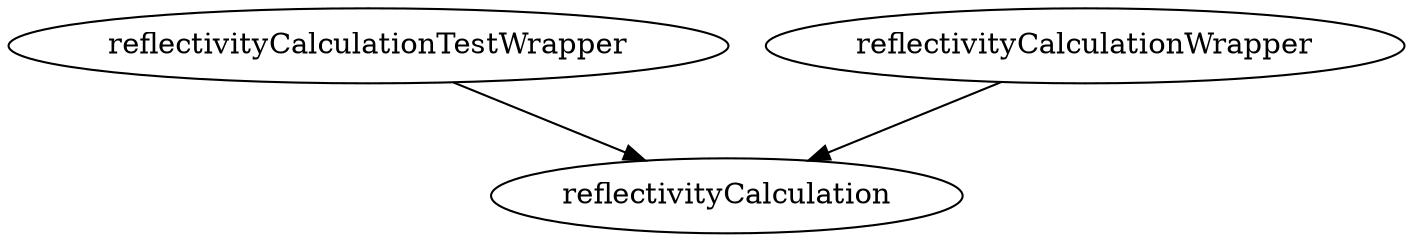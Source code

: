 /* Created by mdot for Matlab */
digraph m2html {
  reflectivityCalculationTestWrapper -> reflectivityCalculation;
  reflectivityCalculationWrapper -> reflectivityCalculation;

  reflectivityCalculation [URL="reflectivityCalculation.html"];
  reflectivityCalculationTestWrapper [URL="reflectivityCalculationTestWrapper.html"];
  reflectivityCalculationWrapper [URL="reflectivityCalculationWrapper.html"];
}